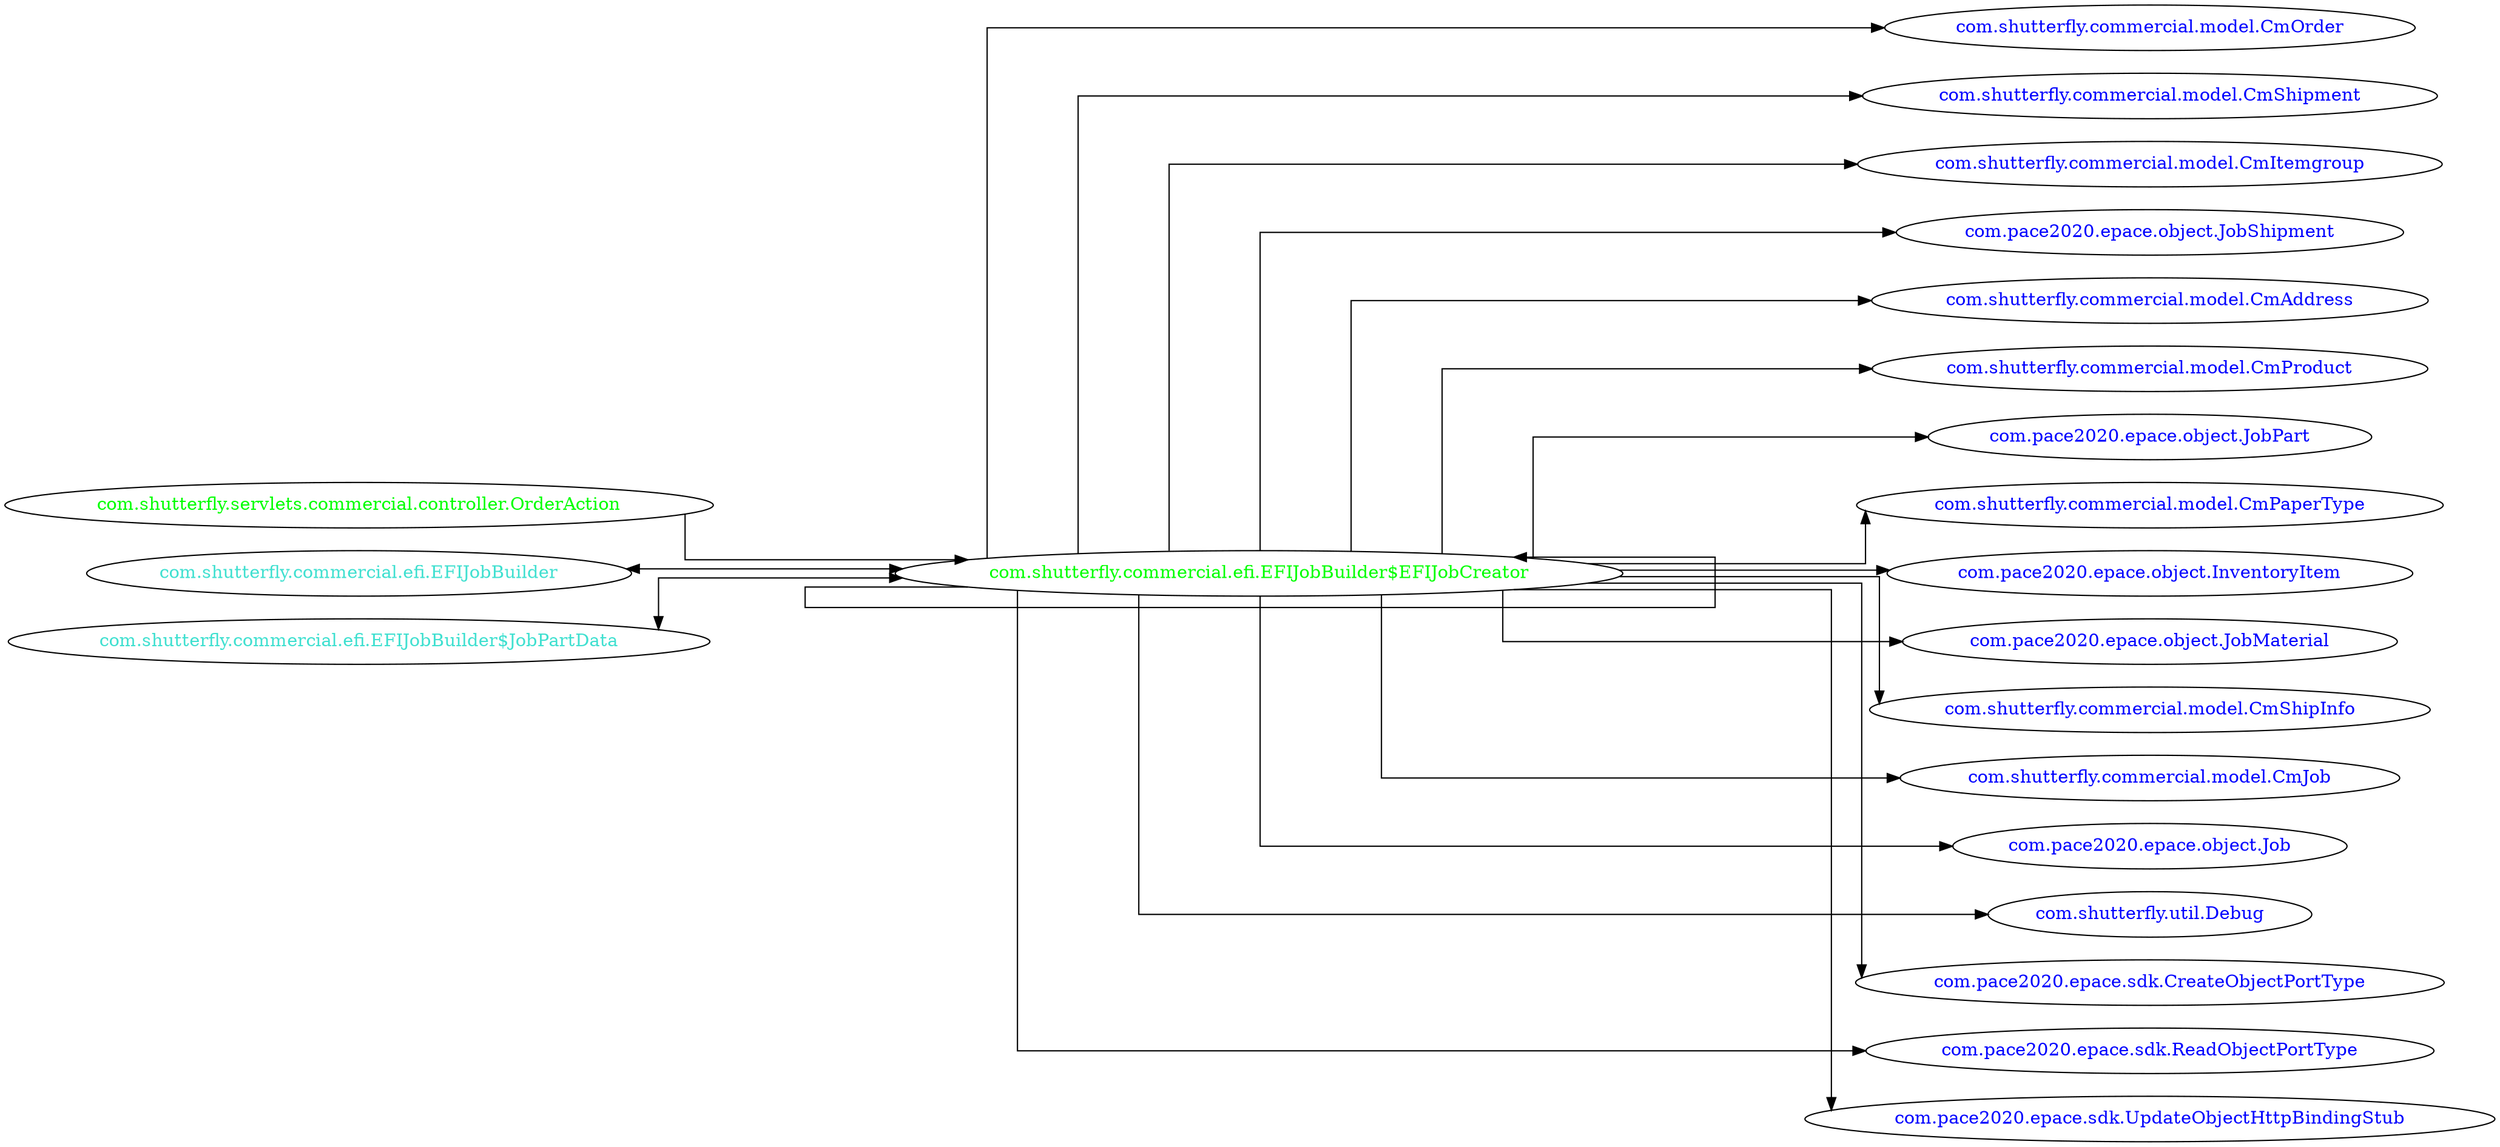 digraph dependencyGraph {
 concentrate=true;
 ranksep="2.0";
 rankdir="LR"; 
 splines="ortho";
"com.shutterfly.commercial.efi.EFIJobBuilder$EFIJobCreator" [fontcolor="red"];
"com.shutterfly.commercial.model.CmOrder" [ fontcolor="blue" ];
"com.shutterfly.commercial.efi.EFIJobBuilder$EFIJobCreator"->"com.shutterfly.commercial.model.CmOrder";
"com.shutterfly.commercial.model.CmShipment" [ fontcolor="blue" ];
"com.shutterfly.commercial.efi.EFIJobBuilder$EFIJobCreator"->"com.shutterfly.commercial.model.CmShipment";
"com.shutterfly.commercial.model.CmItemgroup" [ fontcolor="blue" ];
"com.shutterfly.commercial.efi.EFIJobBuilder$EFIJobCreator"->"com.shutterfly.commercial.model.CmItemgroup";
"com.pace2020.epace.object.JobShipment" [ fontcolor="blue" ];
"com.shutterfly.commercial.efi.EFIJobBuilder$EFIJobCreator"->"com.pace2020.epace.object.JobShipment";
"com.shutterfly.commercial.model.CmAddress" [ fontcolor="blue" ];
"com.shutterfly.commercial.efi.EFIJobBuilder$EFIJobCreator"->"com.shutterfly.commercial.model.CmAddress";
"com.shutterfly.commercial.model.CmProduct" [ fontcolor="blue" ];
"com.shutterfly.commercial.efi.EFIJobBuilder$EFIJobCreator"->"com.shutterfly.commercial.model.CmProduct";
"com.pace2020.epace.object.JobPart" [ fontcolor="blue" ];
"com.shutterfly.commercial.efi.EFIJobBuilder$EFIJobCreator"->"com.pace2020.epace.object.JobPart";
"com.shutterfly.commercial.model.CmPaperType" [ fontcolor="blue" ];
"com.shutterfly.commercial.efi.EFIJobBuilder$EFIJobCreator"->"com.shutterfly.commercial.model.CmPaperType";
"com.pace2020.epace.object.InventoryItem" [ fontcolor="blue" ];
"com.shutterfly.commercial.efi.EFIJobBuilder$EFIJobCreator"->"com.pace2020.epace.object.InventoryItem";
"com.pace2020.epace.object.JobMaterial" [ fontcolor="blue" ];
"com.shutterfly.commercial.efi.EFIJobBuilder$EFIJobCreator"->"com.pace2020.epace.object.JobMaterial";
"com.shutterfly.commercial.model.CmShipInfo" [ fontcolor="blue" ];
"com.shutterfly.commercial.efi.EFIJobBuilder$EFIJobCreator"->"com.shutterfly.commercial.model.CmShipInfo";
"com.shutterfly.commercial.model.CmJob" [ fontcolor="blue" ];
"com.shutterfly.commercial.efi.EFIJobBuilder$EFIJobCreator"->"com.shutterfly.commercial.model.CmJob";
"com.pace2020.epace.object.Job" [ fontcolor="blue" ];
"com.shutterfly.commercial.efi.EFIJobBuilder$EFIJobCreator"->"com.pace2020.epace.object.Job";
"com.shutterfly.util.Debug" [ fontcolor="blue" ];
"com.shutterfly.commercial.efi.EFIJobBuilder$EFIJobCreator"->"com.shutterfly.util.Debug";
"com.pace2020.epace.sdk.CreateObjectPortType" [ fontcolor="blue" ];
"com.shutterfly.commercial.efi.EFIJobBuilder$EFIJobCreator"->"com.pace2020.epace.sdk.CreateObjectPortType";
"com.pace2020.epace.sdk.ReadObjectPortType" [ fontcolor="blue" ];
"com.shutterfly.commercial.efi.EFIJobBuilder$EFIJobCreator"->"com.pace2020.epace.sdk.ReadObjectPortType";
"com.pace2020.epace.sdk.UpdateObjectHttpBindingStub" [ fontcolor="blue" ];
"com.shutterfly.commercial.efi.EFIJobBuilder$EFIJobCreator"->"com.pace2020.epace.sdk.UpdateObjectHttpBindingStub";
"com.shutterfly.commercial.efi.EFIJobBuilder$EFIJobCreator" [ fontcolor="green" ];
"com.shutterfly.commercial.efi.EFIJobBuilder$EFIJobCreator"->"com.shutterfly.commercial.efi.EFIJobBuilder$EFIJobCreator";
"com.shutterfly.servlets.commercial.controller.OrderAction" [ fontcolor="green" ];
"com.shutterfly.servlets.commercial.controller.OrderAction"->"com.shutterfly.commercial.efi.EFIJobBuilder$EFIJobCreator";
"com.shutterfly.commercial.efi.EFIJobBuilder" [ fontcolor="turquoise" ];
"com.shutterfly.commercial.efi.EFIJobBuilder"->"com.shutterfly.commercial.efi.EFIJobBuilder$EFIJobCreator" [dir=both];
"com.shutterfly.commercial.efi.EFIJobBuilder$JobPartData" [ fontcolor="turquoise" ];
"com.shutterfly.commercial.efi.EFIJobBuilder$JobPartData"->"com.shutterfly.commercial.efi.EFIJobBuilder$EFIJobCreator" [dir=both];
}
